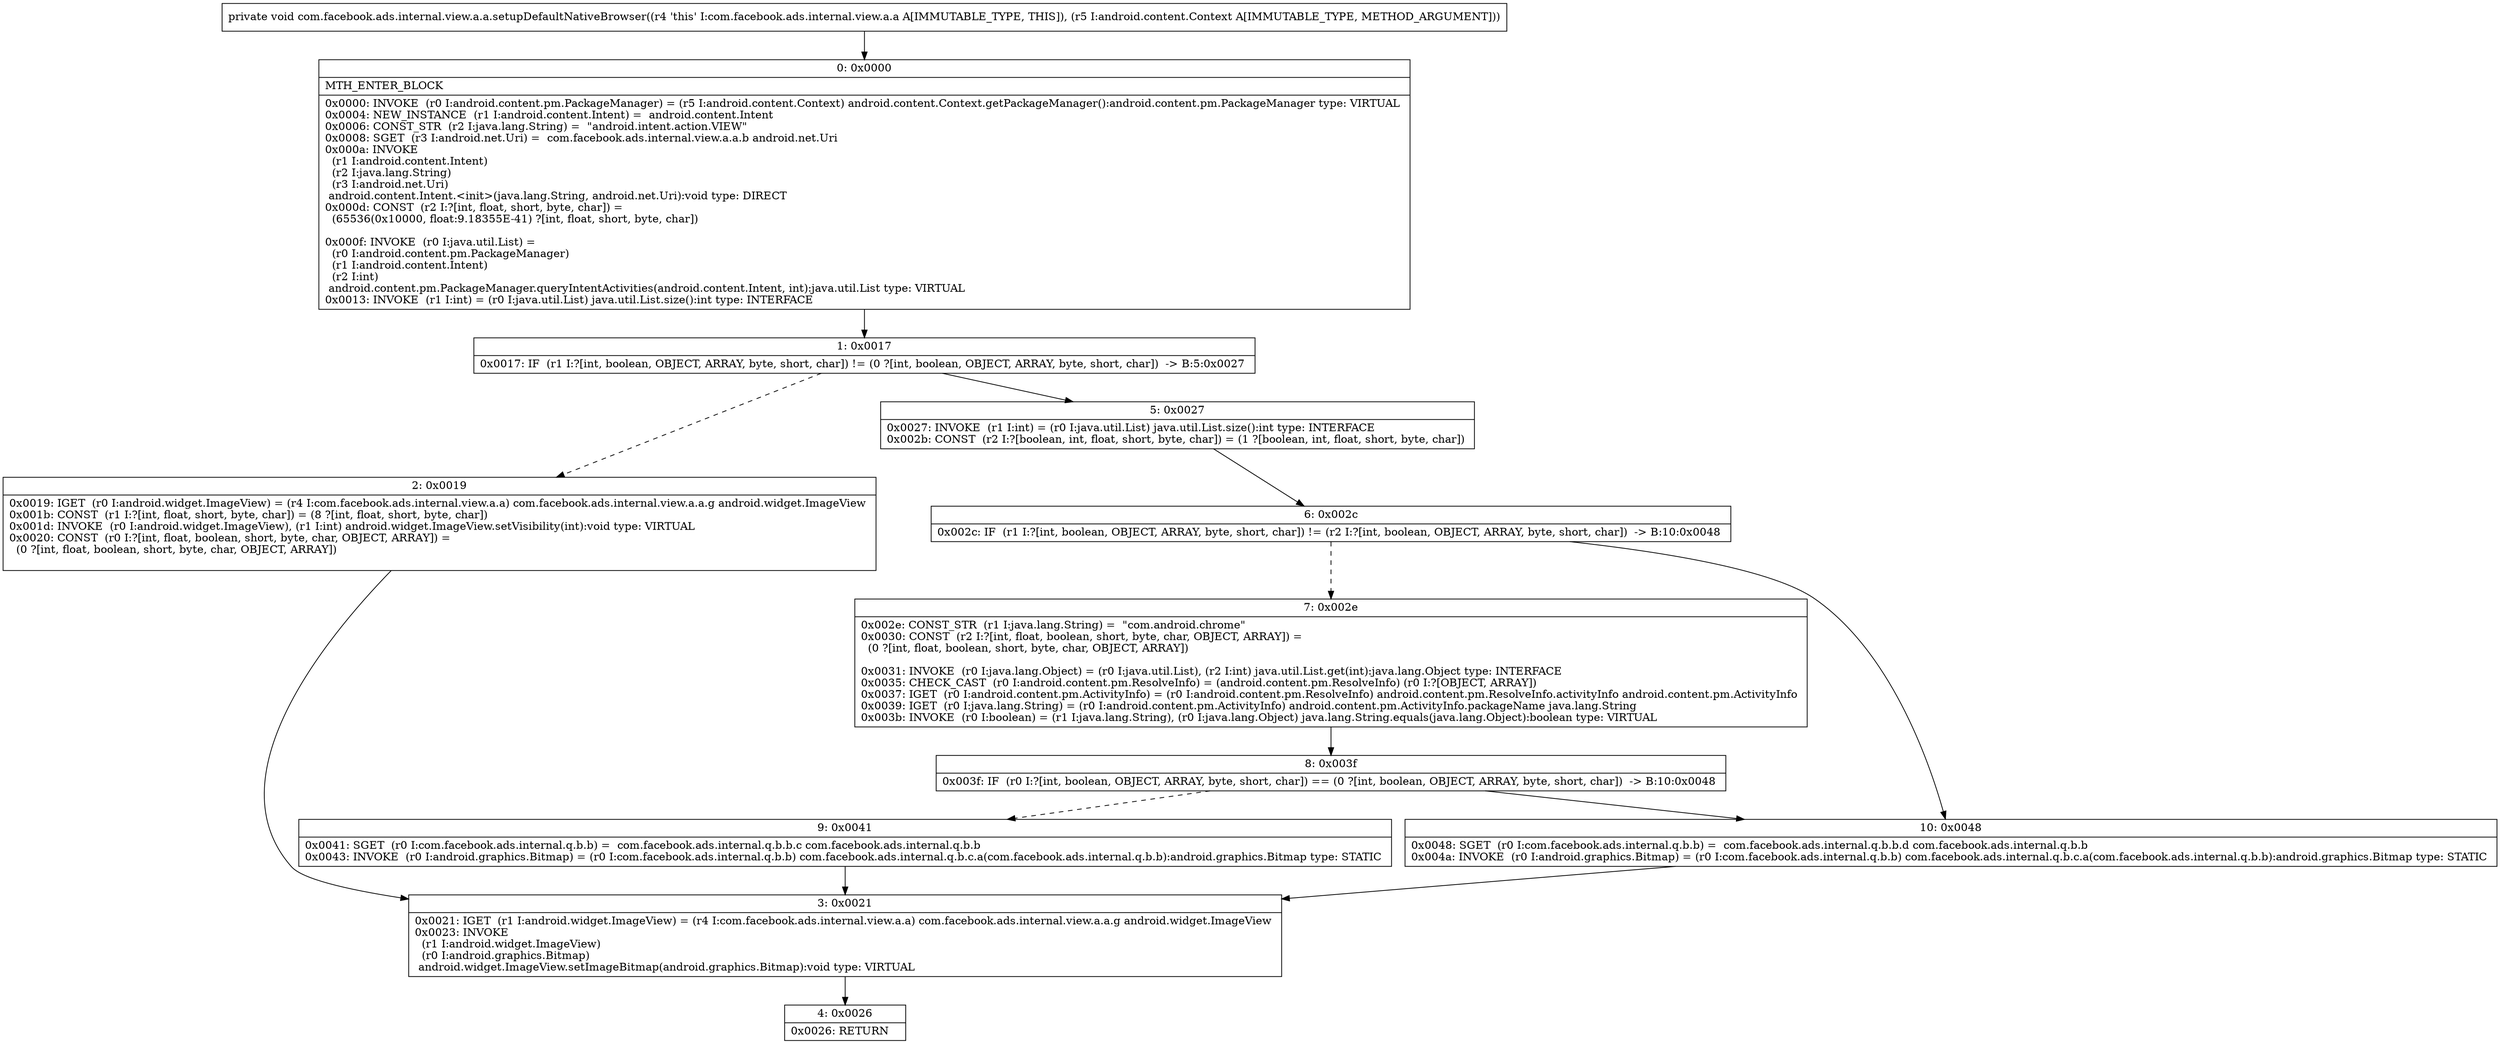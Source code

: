 digraph "CFG forcom.facebook.ads.internal.view.a.a.setupDefaultNativeBrowser(Landroid\/content\/Context;)V" {
Node_0 [shape=record,label="{0\:\ 0x0000|MTH_ENTER_BLOCK\l|0x0000: INVOKE  (r0 I:android.content.pm.PackageManager) = (r5 I:android.content.Context) android.content.Context.getPackageManager():android.content.pm.PackageManager type: VIRTUAL \l0x0004: NEW_INSTANCE  (r1 I:android.content.Intent) =  android.content.Intent \l0x0006: CONST_STR  (r2 I:java.lang.String) =  \"android.intent.action.VIEW\" \l0x0008: SGET  (r3 I:android.net.Uri) =  com.facebook.ads.internal.view.a.a.b android.net.Uri \l0x000a: INVOKE  \l  (r1 I:android.content.Intent)\l  (r2 I:java.lang.String)\l  (r3 I:android.net.Uri)\l android.content.Intent.\<init\>(java.lang.String, android.net.Uri):void type: DIRECT \l0x000d: CONST  (r2 I:?[int, float, short, byte, char]) = \l  (65536(0x10000, float:9.18355E\-41) ?[int, float, short, byte, char])\l \l0x000f: INVOKE  (r0 I:java.util.List) = \l  (r0 I:android.content.pm.PackageManager)\l  (r1 I:android.content.Intent)\l  (r2 I:int)\l android.content.pm.PackageManager.queryIntentActivities(android.content.Intent, int):java.util.List type: VIRTUAL \l0x0013: INVOKE  (r1 I:int) = (r0 I:java.util.List) java.util.List.size():int type: INTERFACE \l}"];
Node_1 [shape=record,label="{1\:\ 0x0017|0x0017: IF  (r1 I:?[int, boolean, OBJECT, ARRAY, byte, short, char]) != (0 ?[int, boolean, OBJECT, ARRAY, byte, short, char])  \-\> B:5:0x0027 \l}"];
Node_2 [shape=record,label="{2\:\ 0x0019|0x0019: IGET  (r0 I:android.widget.ImageView) = (r4 I:com.facebook.ads.internal.view.a.a) com.facebook.ads.internal.view.a.a.g android.widget.ImageView \l0x001b: CONST  (r1 I:?[int, float, short, byte, char]) = (8 ?[int, float, short, byte, char]) \l0x001d: INVOKE  (r0 I:android.widget.ImageView), (r1 I:int) android.widget.ImageView.setVisibility(int):void type: VIRTUAL \l0x0020: CONST  (r0 I:?[int, float, boolean, short, byte, char, OBJECT, ARRAY]) = \l  (0 ?[int, float, boolean, short, byte, char, OBJECT, ARRAY])\l \l}"];
Node_3 [shape=record,label="{3\:\ 0x0021|0x0021: IGET  (r1 I:android.widget.ImageView) = (r4 I:com.facebook.ads.internal.view.a.a) com.facebook.ads.internal.view.a.a.g android.widget.ImageView \l0x0023: INVOKE  \l  (r1 I:android.widget.ImageView)\l  (r0 I:android.graphics.Bitmap)\l android.widget.ImageView.setImageBitmap(android.graphics.Bitmap):void type: VIRTUAL \l}"];
Node_4 [shape=record,label="{4\:\ 0x0026|0x0026: RETURN   \l}"];
Node_5 [shape=record,label="{5\:\ 0x0027|0x0027: INVOKE  (r1 I:int) = (r0 I:java.util.List) java.util.List.size():int type: INTERFACE \l0x002b: CONST  (r2 I:?[boolean, int, float, short, byte, char]) = (1 ?[boolean, int, float, short, byte, char]) \l}"];
Node_6 [shape=record,label="{6\:\ 0x002c|0x002c: IF  (r1 I:?[int, boolean, OBJECT, ARRAY, byte, short, char]) != (r2 I:?[int, boolean, OBJECT, ARRAY, byte, short, char])  \-\> B:10:0x0048 \l}"];
Node_7 [shape=record,label="{7\:\ 0x002e|0x002e: CONST_STR  (r1 I:java.lang.String) =  \"com.android.chrome\" \l0x0030: CONST  (r2 I:?[int, float, boolean, short, byte, char, OBJECT, ARRAY]) = \l  (0 ?[int, float, boolean, short, byte, char, OBJECT, ARRAY])\l \l0x0031: INVOKE  (r0 I:java.lang.Object) = (r0 I:java.util.List), (r2 I:int) java.util.List.get(int):java.lang.Object type: INTERFACE \l0x0035: CHECK_CAST  (r0 I:android.content.pm.ResolveInfo) = (android.content.pm.ResolveInfo) (r0 I:?[OBJECT, ARRAY]) \l0x0037: IGET  (r0 I:android.content.pm.ActivityInfo) = (r0 I:android.content.pm.ResolveInfo) android.content.pm.ResolveInfo.activityInfo android.content.pm.ActivityInfo \l0x0039: IGET  (r0 I:java.lang.String) = (r0 I:android.content.pm.ActivityInfo) android.content.pm.ActivityInfo.packageName java.lang.String \l0x003b: INVOKE  (r0 I:boolean) = (r1 I:java.lang.String), (r0 I:java.lang.Object) java.lang.String.equals(java.lang.Object):boolean type: VIRTUAL \l}"];
Node_8 [shape=record,label="{8\:\ 0x003f|0x003f: IF  (r0 I:?[int, boolean, OBJECT, ARRAY, byte, short, char]) == (0 ?[int, boolean, OBJECT, ARRAY, byte, short, char])  \-\> B:10:0x0048 \l}"];
Node_9 [shape=record,label="{9\:\ 0x0041|0x0041: SGET  (r0 I:com.facebook.ads.internal.q.b.b) =  com.facebook.ads.internal.q.b.b.c com.facebook.ads.internal.q.b.b \l0x0043: INVOKE  (r0 I:android.graphics.Bitmap) = (r0 I:com.facebook.ads.internal.q.b.b) com.facebook.ads.internal.q.b.c.a(com.facebook.ads.internal.q.b.b):android.graphics.Bitmap type: STATIC \l}"];
Node_10 [shape=record,label="{10\:\ 0x0048|0x0048: SGET  (r0 I:com.facebook.ads.internal.q.b.b) =  com.facebook.ads.internal.q.b.b.d com.facebook.ads.internal.q.b.b \l0x004a: INVOKE  (r0 I:android.graphics.Bitmap) = (r0 I:com.facebook.ads.internal.q.b.b) com.facebook.ads.internal.q.b.c.a(com.facebook.ads.internal.q.b.b):android.graphics.Bitmap type: STATIC \l}"];
MethodNode[shape=record,label="{private void com.facebook.ads.internal.view.a.a.setupDefaultNativeBrowser((r4 'this' I:com.facebook.ads.internal.view.a.a A[IMMUTABLE_TYPE, THIS]), (r5 I:android.content.Context A[IMMUTABLE_TYPE, METHOD_ARGUMENT])) }"];
MethodNode -> Node_0;
Node_0 -> Node_1;
Node_1 -> Node_2[style=dashed];
Node_1 -> Node_5;
Node_2 -> Node_3;
Node_3 -> Node_4;
Node_5 -> Node_6;
Node_6 -> Node_7[style=dashed];
Node_6 -> Node_10;
Node_7 -> Node_8;
Node_8 -> Node_9[style=dashed];
Node_8 -> Node_10;
Node_9 -> Node_3;
Node_10 -> Node_3;
}


